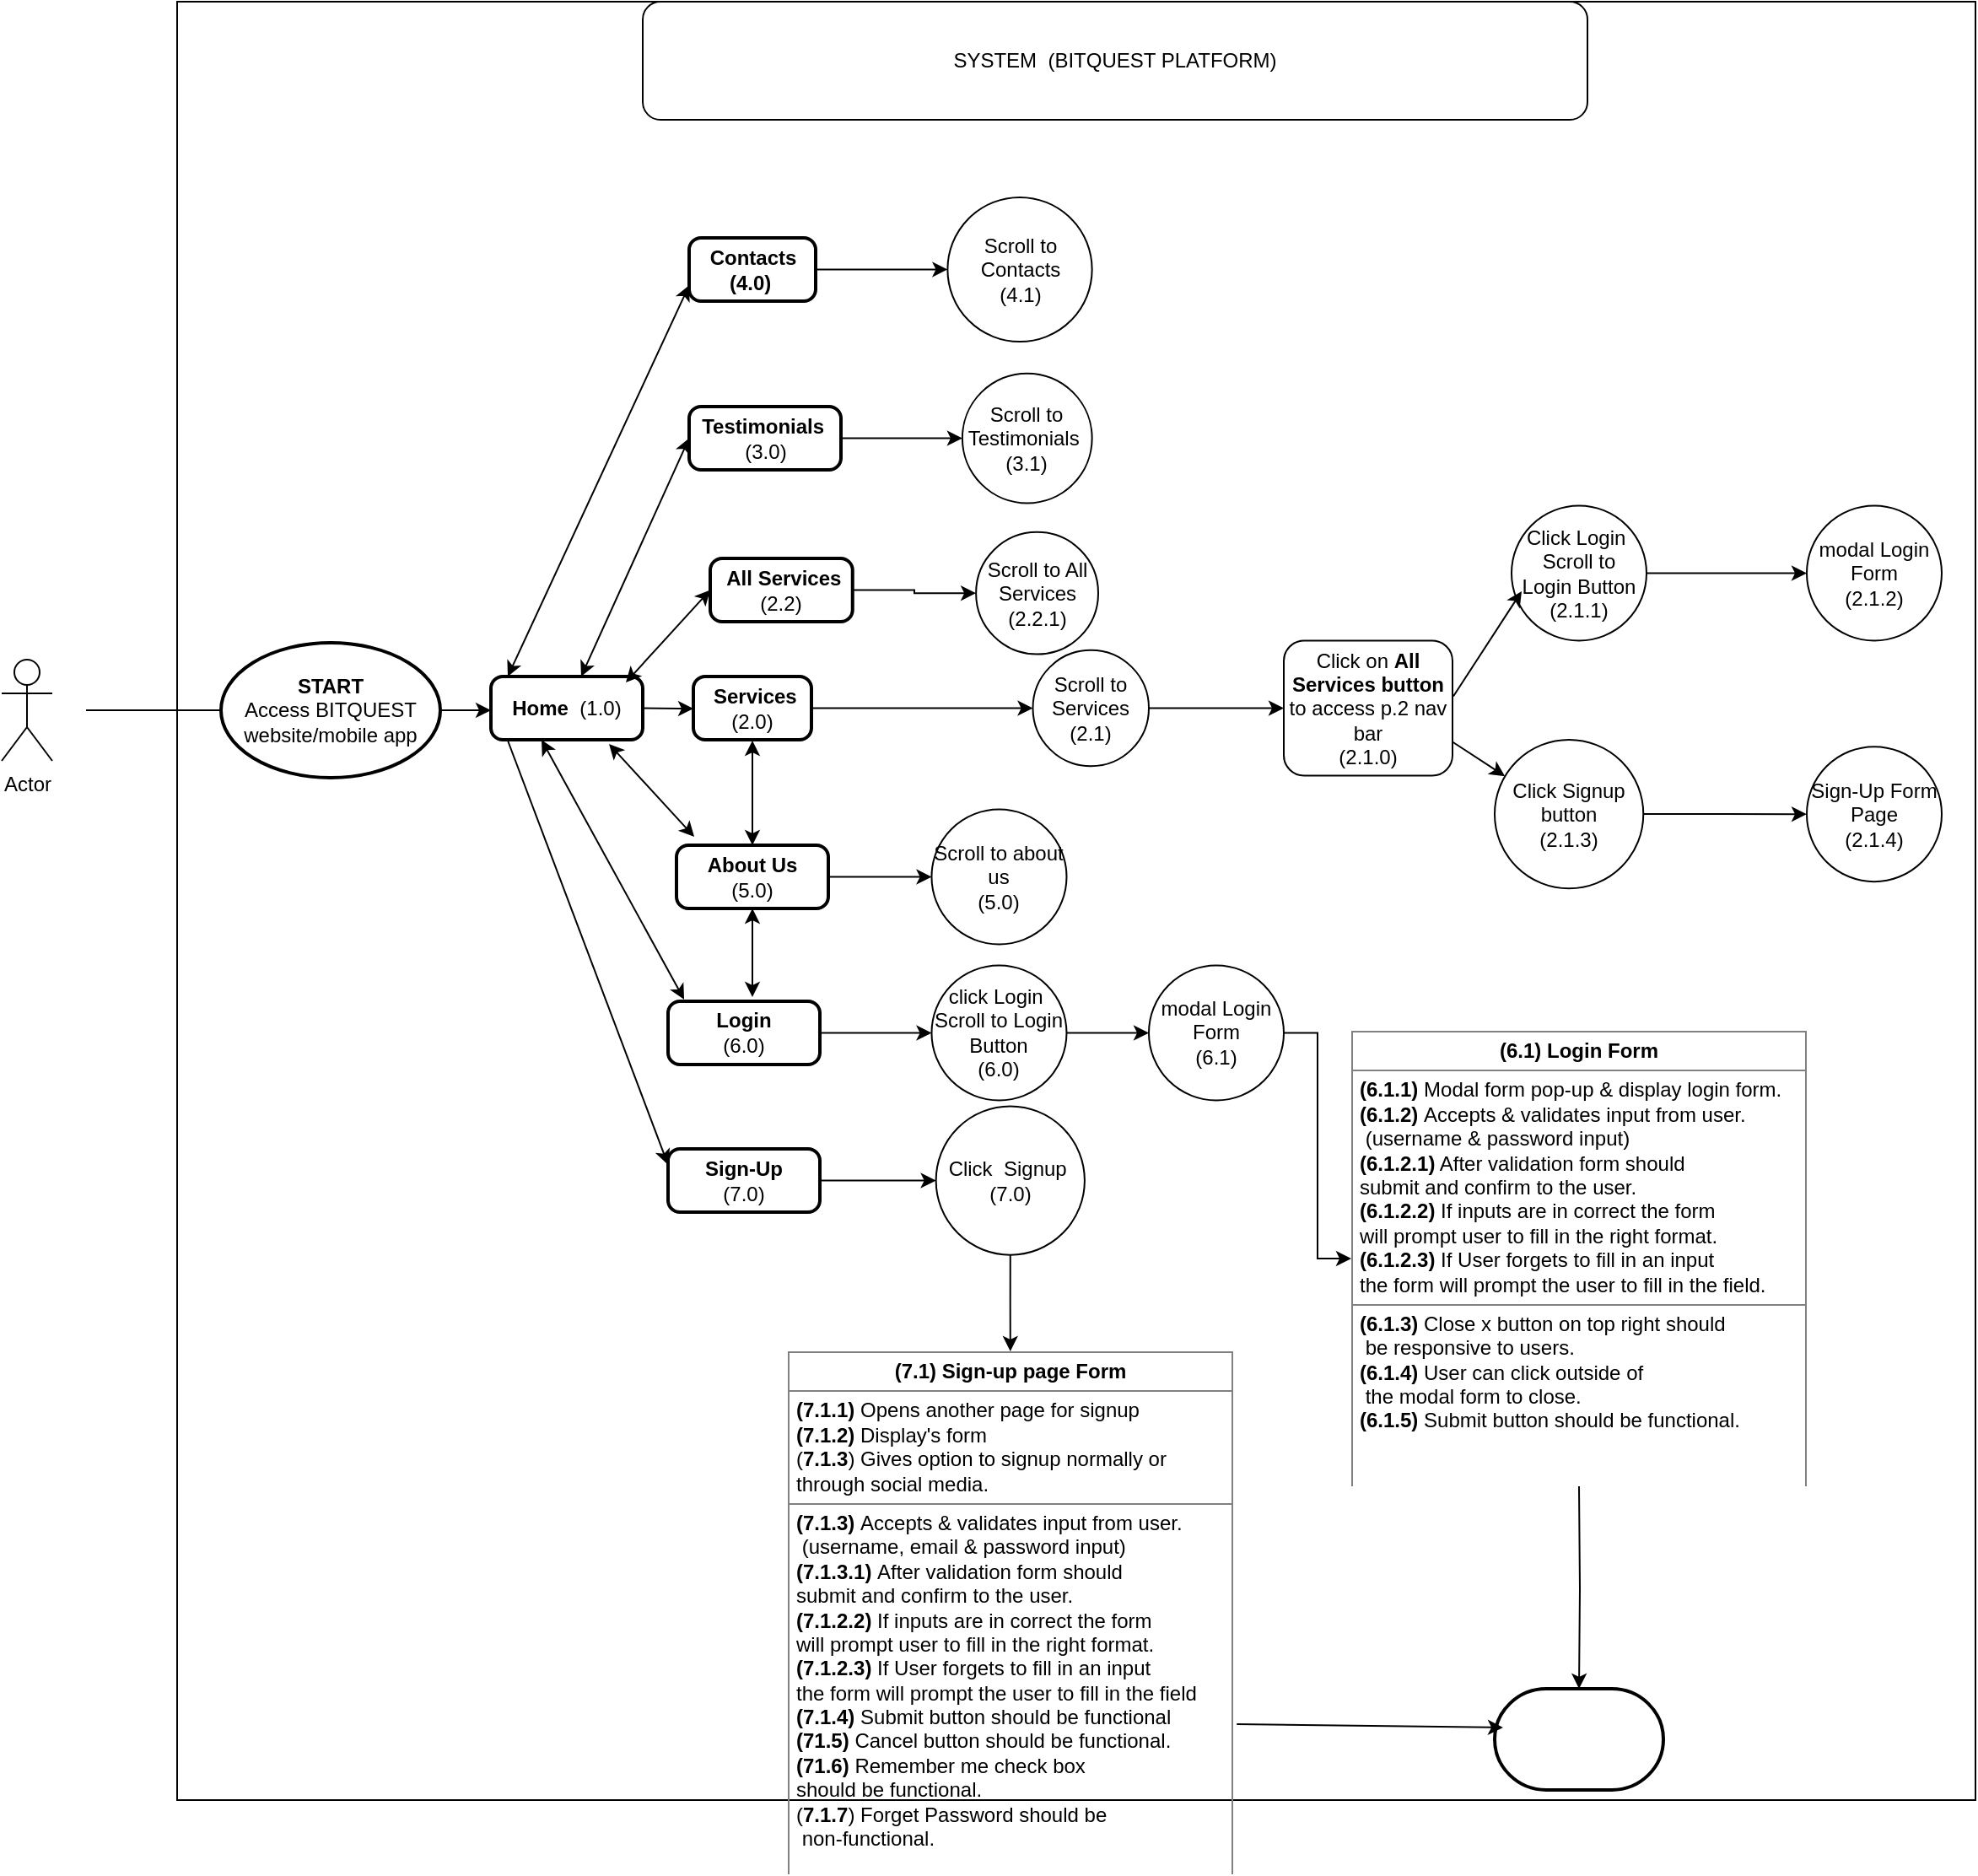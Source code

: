<mxfile version="13.9.9" type="device"><diagram id="Q0UXTqGBRR1wrhQjAFEK" name="Page-1"><mxGraphModel dx="1097" dy="1742" grid="1" gridSize="10" guides="1" tooltips="1" connect="1" arrows="1" fold="1" page="1" pageScale="1" pageWidth="850" pageHeight="1100" math="0" shadow="0"><root><mxCell id="0"/><mxCell id="1" parent="0"/><mxCell id="QgB1caCgDZHDh4oZVMR8-1" value="" style="whiteSpace=wrap;html=1;aspect=fixed;" parent="1" vertex="1"><mxGeometry x="134" y="-40" width="1066" height="1066" as="geometry"/></mxCell><mxCell id="QgB1caCgDZHDh4oZVMR8-3" value="SYSTEM&amp;nbsp; (BITQUEST PLATFORM)" style="rounded=1;whiteSpace=wrap;html=1;" parent="1" vertex="1"><mxGeometry x="410" y="-40" width="560" height="70" as="geometry"/></mxCell><mxCell id="QgB1caCgDZHDh4oZVMR8-4" value="Actor" style="shape=umlActor;verticalLabelPosition=bottom;verticalAlign=top;html=1;outlineConnect=0;" parent="1" vertex="1"><mxGeometry x="30" y="350" width="30" height="60" as="geometry"/></mxCell><mxCell id="QgB1caCgDZHDh4oZVMR8-26" value="" style="edgeStyle=orthogonalEdgeStyle;rounded=0;orthogonalLoop=1;jettySize=auto;html=1;" parent="1" source="QgB1caCgDZHDh4oZVMR8-6" edge="1"><mxGeometry relative="1" as="geometry"><mxPoint x="320" y="380" as="targetPoint"/></mxGeometry></mxCell><mxCell id="QgB1caCgDZHDh4oZVMR8-6" value="&lt;b&gt;START&lt;/b&gt;&lt;br&gt;Access BITQUEST website/mobile app" style="strokeWidth=2;html=1;shape=mxgraph.flowchart.start_1;whiteSpace=wrap;" parent="1" vertex="1"><mxGeometry x="160" y="340" width="130" height="80" as="geometry"/></mxCell><mxCell id="QgB1caCgDZHDh4oZVMR8-8" value="" style="endArrow=none;html=1;" parent="1" edge="1"><mxGeometry width="50" height="50" relative="1" as="geometry"><mxPoint x="80" y="380" as="sourcePoint"/><mxPoint x="160" y="380" as="targetPoint"/></mxGeometry></mxCell><mxCell id="QgB1caCgDZHDh4oZVMR8-36" value="" style="edgeStyle=orthogonalEdgeStyle;rounded=0;orthogonalLoop=1;jettySize=auto;html=1;" parent="1" source="QgB1caCgDZHDh4oZVMR8-15" target="QgB1caCgDZHDh4oZVMR8-20" edge="1"><mxGeometry relative="1" as="geometry"/></mxCell><mxCell id="QgB1caCgDZHDh4oZVMR8-15" value="&amp;nbsp;&lt;b&gt;Services&lt;/b&gt;&lt;br&gt;(2.0)" style="rounded=1;whiteSpace=wrap;html=1;absoluteArcSize=1;arcSize=14;strokeWidth=2;" parent="1" vertex="1"><mxGeometry x="440" y="360" width="70" height="37.5" as="geometry"/></mxCell><mxCell id="QgB1caCgDZHDh4oZVMR8-16" style="edgeStyle=orthogonalEdgeStyle;rounded=0;orthogonalLoop=1;jettySize=auto;html=1;exitX=0.5;exitY=1;exitDx=0;exitDy=0;" parent="1" edge="1"><mxGeometry relative="1" as="geometry"><mxPoint x="340" y="390" as="sourcePoint"/><mxPoint x="340" y="390" as="targetPoint"/></mxGeometry></mxCell><mxCell id="89Au_dJBylauEGrPo3Uz-10" value="" style="edgeStyle=orthogonalEdgeStyle;rounded=0;orthogonalLoop=1;jettySize=auto;html=1;" parent="1" source="QgB1caCgDZHDh4oZVMR8-18" target="QgB1caCgDZHDh4oZVMR8-50" edge="1"><mxGeometry relative="1" as="geometry"/></mxCell><mxCell id="QgB1caCgDZHDh4oZVMR8-18" value="&lt;b&gt;About Us&lt;/b&gt;&lt;br&gt;(5.0)" style="rounded=1;whiteSpace=wrap;html=1;absoluteArcSize=1;arcSize=14;strokeWidth=2;" parent="1" vertex="1"><mxGeometry x="430" y="460" width="90" height="37.5" as="geometry"/></mxCell><mxCell id="QgB1caCgDZHDh4oZVMR8-19" value="&lt;b&gt;Home&amp;nbsp; &lt;/b&gt;(1.0)" style="rounded=1;whiteSpace=wrap;html=1;absoluteArcSize=1;arcSize=14;strokeWidth=2;" parent="1" vertex="1"><mxGeometry x="320" y="360" width="90" height="37.5" as="geometry"/></mxCell><mxCell id="89Au_dJBylauEGrPo3Uz-34" value="" style="edgeStyle=orthogonalEdgeStyle;rounded=0;orthogonalLoop=1;jettySize=auto;html=1;entryX=0;entryY=0.5;entryDx=0;entryDy=0;" parent="1" source="QgB1caCgDZHDh4oZVMR8-20" edge="1" target="89Au_dJBylauEGrPo3Uz-35"><mxGeometry relative="1" as="geometry"><mxPoint x="730.63" y="378.75" as="targetPoint"/></mxGeometry></mxCell><mxCell id="QgB1caCgDZHDh4oZVMR8-20" value="Scroll to Services&lt;br&gt;(2.1)" style="ellipse;whiteSpace=wrap;html=1;aspect=fixed;" parent="1" vertex="1"><mxGeometry x="641.25" y="344.38" width="68.75" height="68.75" as="geometry"/></mxCell><mxCell id="QgB1caCgDZHDh4oZVMR8-28" value="" style="endArrow=classic;html=1;exitX=1;exitY=0.5;exitDx=0;exitDy=0;" parent="1" source="QgB1caCgDZHDh4oZVMR8-19" edge="1"><mxGeometry width="50" height="50" relative="1" as="geometry"><mxPoint x="410" y="400" as="sourcePoint"/><mxPoint x="440" y="379" as="targetPoint"/><Array as="points"><mxPoint x="430" y="379"/></Array></mxGeometry></mxCell><mxCell id="QgB1caCgDZHDh4oZVMR8-50" value="Scroll to about us&lt;br&gt;(5.0)" style="ellipse;whiteSpace=wrap;html=1;aspect=fixed;" parent="1" vertex="1"><mxGeometry x="581.24" y="438.75" width="80" height="80" as="geometry"/></mxCell><mxCell id="89Au_dJBylauEGrPo3Uz-53" value="" style="edgeStyle=orthogonalEdgeStyle;rounded=0;orthogonalLoop=1;jettySize=auto;html=1;" parent="1" target="QgB1caCgDZHDh4oZVMR8-64" edge="1"><mxGeometry relative="1" as="geometry"><mxPoint x="965" y="840" as="sourcePoint"/></mxGeometry></mxCell><mxCell id="QgB1caCgDZHDh4oZVMR8-57" value="&lt;table border=&quot;1&quot; width=&quot;100%&quot; cellpadding=&quot;4&quot; style=&quot;width: 100% ; height: 100% ; border-collapse: collapse&quot;&gt;&lt;tbody&gt;&lt;tr&gt;&lt;th align=&quot;center&quot;&gt;(6.1) Login Form&lt;/th&gt;&lt;/tr&gt;&lt;tr&gt;&lt;td&gt;&lt;b&gt;(6.1.1)&lt;/b&gt;&amp;nbsp;Modal form pop-up &amp;amp; display login form.&amp;nbsp;&lt;br&gt;&lt;b&gt;(6.1.2) &lt;/b&gt;Accepts &amp;amp;&lt;b&gt;&amp;nbsp;&lt;/b&gt;validates input from user.&lt;br&gt;&amp;nbsp;(username &amp;amp; password input)&lt;br&gt;&lt;b&gt;(6.1.2.1)&lt;/b&gt; After validation form should &lt;br&gt;submit and confirm to the user.&lt;br&gt;&lt;b&gt;(6.1.2.2)&lt;/b&gt;&amp;nbsp;If inputs are in correct the form&lt;br&gt;will prompt user to fill in the right format.&lt;br&gt;&lt;b&gt;(6.1.2.3)&lt;/b&gt;&amp;nbsp;If User forgets to fill in an input&lt;br&gt;the form will prompt the user to fill in the field.&lt;/td&gt;&lt;/tr&gt;&lt;tr&gt;&lt;td&gt;&lt;b&gt;(6.1.3) &lt;/b&gt;Close x button on top right&lt;b&gt;&amp;nbsp;&lt;/b&gt;should&lt;br&gt;&amp;nbsp;be responsive to users.&lt;br&gt;&lt;b&gt;(6.1.4) &lt;/b&gt;User can click outside of&lt;br&gt;&amp;nbsp;the modal form to close.&lt;br&gt;&lt;b&gt;(6.1.5)&lt;/b&gt; Submit button should be functional.&lt;br&gt;&lt;br&gt;&lt;br&gt;&lt;/td&gt;&lt;/tr&gt;&lt;/tbody&gt;&lt;/table&gt;" style="text;html=1;strokeColor=none;fillColor=none;overflow=fill;" parent="1" vertex="1"><mxGeometry x="830" y="570" width="270" height="270" as="geometry"/></mxCell><mxCell id="QgB1caCgDZHDh4oZVMR8-60" value="Scroll to Contacts&lt;br&gt;(4.1)" style="ellipse;whiteSpace=wrap;html=1;aspect=fixed;" parent="1" vertex="1"><mxGeometry x="590.7" y="75.94" width="85.62" height="85.62" as="geometry"/></mxCell><mxCell id="QgB1caCgDZHDh4oZVMR8-62" value="Scroll to Testimonials&amp;nbsp;&lt;br&gt;(3.1)" style="ellipse;whiteSpace=wrap;html=1;aspect=fixed;" parent="1" vertex="1"><mxGeometry x="599.45" y="180.32" width="76.87" height="76.87" as="geometry"/></mxCell><mxCell id="QgB1caCgDZHDh4oZVMR8-64" value="" style="strokeWidth=2;html=1;shape=mxgraph.flowchart.terminator;whiteSpace=wrap;" parent="1" vertex="1"><mxGeometry x="915" y="960" width="100" height="60" as="geometry"/></mxCell><mxCell id="QgB1caCgDZHDh4oZVMR8-70" value="&lt;table border=&quot;1&quot; width=&quot;100%&quot; cellpadding=&quot;4&quot; style=&quot;width: 100% ; height: 100% ; border-collapse: collapse&quot;&gt;&lt;tbody&gt;&lt;tr&gt;&lt;th align=&quot;center&quot;&gt;(7.1) Sign-up page Form&lt;/th&gt;&lt;/tr&gt;&lt;tr&gt;&lt;td&gt;&lt;b&gt;(7.1.1)&lt;/b&gt;&amp;nbsp;Opens another page for signup&lt;br&gt;&lt;b&gt;(7.1.2) &lt;/b&gt;Display's form&lt;br&gt;(&lt;b&gt;7.1.3&lt;/b&gt;) Gives option to signup normally or &lt;br&gt;through social media.&amp;nbsp;&lt;/td&gt;&lt;/tr&gt;&lt;tr&gt;&lt;td&gt;&lt;b&gt;(7.1.3)&amp;nbsp;&lt;/b&gt;Accepts &amp;amp;&lt;b&gt;&amp;nbsp;&lt;/b&gt;validates input from user.&lt;br&gt;&amp;nbsp;(username, email &amp;amp; password input)&lt;br&gt;&lt;b&gt;(7.1.3.1)&lt;/b&gt;&amp;nbsp;After validation form should&amp;nbsp;&lt;br&gt;submit and confirm to the user.&lt;br&gt;&lt;b&gt;(7.1.2.2)&lt;/b&gt;&amp;nbsp;If inputs are in correct the form&lt;br&gt;will prompt user to fill in the right format.&lt;br&gt;&lt;b&gt;(7.1.2.3)&lt;/b&gt;&amp;nbsp;If User forgets to fill in an input&lt;br&gt;the form will prompt the user to fill in the field&lt;br&gt;&lt;b&gt;(7.1.4)&lt;/b&gt;&amp;nbsp;Submit button should be functional&lt;br&gt;&lt;b&gt;(71.5)&lt;/b&gt;&amp;nbsp;Cancel button should be functional.&lt;br&gt;&lt;b&gt;(71.6)&lt;/b&gt;&amp;nbsp;Remember me check box&lt;br&gt;should be functional.&lt;br&gt;(&lt;b&gt;7.1.7&lt;/b&gt;) Forget Password should be&lt;br&gt;&amp;nbsp;non-functional.&lt;br&gt;&lt;br&gt;&lt;/td&gt;&lt;/tr&gt;&lt;/tbody&gt;&lt;/table&gt;" style="text;html=1;strokeColor=none;fillColor=none;overflow=fill;" parent="1" vertex="1"><mxGeometry x="495.77" y="760" width="264.23" height="310" as="geometry"/></mxCell><mxCell id="89Au_dJBylauEGrPo3Uz-11" value="" style="edgeStyle=orthogonalEdgeStyle;rounded=0;orthogonalLoop=1;jettySize=auto;html=1;" parent="1" source="tH6yWXvuAOH6V5Dd0NF3-1" target="QgB1caCgDZHDh4oZVMR8-60" edge="1"><mxGeometry relative="1" as="geometry"/></mxCell><mxCell id="tH6yWXvuAOH6V5Dd0NF3-1" value="&lt;b&gt;Contacts&lt;br&gt;(4.0)&amp;nbsp;&lt;/b&gt;" style="rounded=1;whiteSpace=wrap;html=1;absoluteArcSize=1;arcSize=14;strokeWidth=2;" parent="1" vertex="1"><mxGeometry x="437.5" y="100" width="75" height="37.5" as="geometry"/></mxCell><mxCell id="89Au_dJBylauEGrPo3Uz-12" value="" style="edgeStyle=orthogonalEdgeStyle;rounded=0;orthogonalLoop=1;jettySize=auto;html=1;" parent="1" source="89Au_dJBylauEGrPo3Uz-1" target="QgB1caCgDZHDh4oZVMR8-62" edge="1"><mxGeometry relative="1" as="geometry"/></mxCell><mxCell id="89Au_dJBylauEGrPo3Uz-1" value="&lt;b&gt;Testimonials&amp;nbsp;&lt;/b&gt;&lt;br&gt;(3.0)" style="rounded=1;whiteSpace=wrap;html=1;absoluteArcSize=1;arcSize=14;strokeWidth=2;" parent="1" vertex="1"><mxGeometry x="437.5" y="200" width="90" height="37.5" as="geometry"/></mxCell><mxCell id="89Au_dJBylauEGrPo3Uz-13" value="" style="edgeStyle=orthogonalEdgeStyle;rounded=0;orthogonalLoop=1;jettySize=auto;html=1;" parent="1" source="89Au_dJBylauEGrPo3Uz-3" target="89Au_dJBylauEGrPo3Uz-7" edge="1"><mxGeometry relative="1" as="geometry"/></mxCell><mxCell id="89Au_dJBylauEGrPo3Uz-3" value="&lt;b&gt;Login&lt;/b&gt;&lt;br&gt;(6.0)" style="rounded=1;whiteSpace=wrap;html=1;absoluteArcSize=1;arcSize=14;strokeWidth=2;" parent="1" vertex="1"><mxGeometry x="425" y="552.5" width="90" height="37.5" as="geometry"/></mxCell><mxCell id="89Au_dJBylauEGrPo3Uz-9" value="" style="edgeStyle=orthogonalEdgeStyle;rounded=0;orthogonalLoop=1;jettySize=auto;html=1;" parent="1" source="89Au_dJBylauEGrPo3Uz-4" target="89Au_dJBylauEGrPo3Uz-8" edge="1"><mxGeometry relative="1" as="geometry"/></mxCell><mxCell id="89Au_dJBylauEGrPo3Uz-4" value="&lt;b&gt;Sign-Up&lt;/b&gt;&lt;br&gt;(7.0)" style="rounded=1;whiteSpace=wrap;html=1;absoluteArcSize=1;arcSize=14;strokeWidth=2;" parent="1" vertex="1"><mxGeometry x="425" y="640" width="90" height="37.5" as="geometry"/></mxCell><mxCell id="89Au_dJBylauEGrPo3Uz-38" value="" style="edgeStyle=orthogonalEdgeStyle;rounded=0;orthogonalLoop=1;jettySize=auto;html=1;" parent="1" source="89Au_dJBylauEGrPo3Uz-7" target="89Au_dJBylauEGrPo3Uz-37" edge="1"><mxGeometry relative="1" as="geometry"/></mxCell><mxCell id="89Au_dJBylauEGrPo3Uz-7" value="click Login&amp;nbsp;&lt;br&gt;Scroll to Login Button&lt;br&gt;(6.0)" style="ellipse;whiteSpace=wrap;html=1;aspect=fixed;" parent="1" vertex="1"><mxGeometry x="581.24" y="531.25" width="80" height="80" as="geometry"/></mxCell><mxCell id="89Au_dJBylauEGrPo3Uz-31" value="" style="edgeStyle=orthogonalEdgeStyle;rounded=0;orthogonalLoop=1;jettySize=auto;html=1;" parent="1" source="89Au_dJBylauEGrPo3Uz-8" target="QgB1caCgDZHDh4oZVMR8-70" edge="1"><mxGeometry relative="1" as="geometry"/></mxCell><mxCell id="89Au_dJBylauEGrPo3Uz-8" value="Click&amp;nbsp; Signup&amp;nbsp;&lt;br&gt;(7.0)" style="ellipse;whiteSpace=wrap;html=1;aspect=fixed;" parent="1" vertex="1"><mxGeometry x="583.82" y="614.69" width="88.13" height="88.13" as="geometry"/></mxCell><mxCell id="89Au_dJBylauEGrPo3Uz-16" value="" style="endArrow=classic;startArrow=classic;html=1;exitX=0.5;exitY=0;exitDx=0;exitDy=0;" parent="1" source="QgB1caCgDZHDh4oZVMR8-18" edge="1"><mxGeometry width="50" height="50" relative="1" as="geometry"><mxPoint x="430" y="447.5" as="sourcePoint"/><mxPoint x="475" y="398" as="targetPoint"/></mxGeometry></mxCell><mxCell id="89Au_dJBylauEGrPo3Uz-18" value="" style="endArrow=classic;startArrow=classic;html=1;entryX=0.5;entryY=1;entryDx=0;entryDy=0;" parent="1" target="QgB1caCgDZHDh4oZVMR8-18" edge="1"><mxGeometry width="50" height="50" relative="1" as="geometry"><mxPoint x="475" y="550" as="sourcePoint"/><mxPoint x="474.5" y="497.5" as="targetPoint"/></mxGeometry></mxCell><mxCell id="89Au_dJBylauEGrPo3Uz-23" value="" style="endArrow=classic;startArrow=classic;html=1;exitX=0.117;exitY=-0.133;exitDx=0;exitDy=0;exitPerimeter=0;" parent="1" source="QgB1caCgDZHDh4oZVMR8-18" edge="1"><mxGeometry width="50" height="50" relative="1" as="geometry"><mxPoint x="340" y="450" as="sourcePoint"/><mxPoint x="390" y="400" as="targetPoint"/></mxGeometry></mxCell><mxCell id="89Au_dJBylauEGrPo3Uz-24" value="" style="endArrow=classic;startArrow=classic;html=1;exitX=0;exitY=0.5;exitDx=0;exitDy=0;" parent="1" source="89Au_dJBylauEGrPo3Uz-1" target="QgB1caCgDZHDh4oZVMR8-19" edge="1"><mxGeometry width="50" height="50" relative="1" as="geometry"><mxPoint x="450.53" y="465.013" as="sourcePoint"/><mxPoint x="400" y="410" as="targetPoint"/></mxGeometry></mxCell><mxCell id="89Au_dJBylauEGrPo3Uz-27" value="" style="endArrow=classic;startArrow=classic;html=1;entryX=0;entryY=0.75;entryDx=0;entryDy=0;" parent="1" target="tH6yWXvuAOH6V5Dd0NF3-1" edge="1"><mxGeometry width="50" height="50" relative="1" as="geometry"><mxPoint x="330" y="360" as="sourcePoint"/><mxPoint x="210" y="207.5" as="targetPoint"/></mxGeometry></mxCell><mxCell id="89Au_dJBylauEGrPo3Uz-28" value="" style="endArrow=classic;startArrow=classic;html=1;exitX=0.106;exitY=-0.027;exitDx=0;exitDy=0;exitPerimeter=0;" parent="1" source="89Au_dJBylauEGrPo3Uz-3" edge="1"><mxGeometry width="50" height="50" relative="1" as="geometry"><mxPoint x="400.53" y="452.513" as="sourcePoint"/><mxPoint x="350" y="397.5" as="targetPoint"/></mxGeometry></mxCell><mxCell id="89Au_dJBylauEGrPo3Uz-30" value="" style="endArrow=classic;html=1;entryX=0;entryY=0.25;entryDx=0;entryDy=0;" parent="1" target="89Au_dJBylauEGrPo3Uz-4" edge="1"><mxGeometry width="50" height="50" relative="1" as="geometry"><mxPoint x="330" y="398" as="sourcePoint"/><mxPoint x="380" y="400" as="targetPoint"/></mxGeometry></mxCell><mxCell id="89Au_dJBylauEGrPo3Uz-35" value="Click on &lt;b&gt;All&lt;/b&gt; &lt;b&gt;Services button&lt;/b&gt; to access p.2 nav bar&lt;br&gt;(2.1.0)" style="rounded=1;whiteSpace=wrap;html=1;" parent="1" vertex="1"><mxGeometry x="790" y="338.75" width="100" height="80" as="geometry"/></mxCell><mxCell id="89Au_dJBylauEGrPo3Uz-40" value="" style="edgeStyle=orthogonalEdgeStyle;rounded=0;orthogonalLoop=1;jettySize=auto;html=1;" parent="1" source="89Au_dJBylauEGrPo3Uz-37" target="QgB1caCgDZHDh4oZVMR8-57" edge="1"><mxGeometry relative="1" as="geometry"/></mxCell><mxCell id="89Au_dJBylauEGrPo3Uz-37" value="modal Login Form&lt;br&gt;(6.1)" style="ellipse;whiteSpace=wrap;html=1;aspect=fixed;" parent="1" vertex="1"><mxGeometry x="710" y="531.25" width="80" height="80" as="geometry"/></mxCell><mxCell id="89Au_dJBylauEGrPo3Uz-42" value="modal Login Form&lt;br&gt;(2.1.2)" style="ellipse;whiteSpace=wrap;html=1;aspect=fixed;" parent="1" vertex="1"><mxGeometry x="1100" y="258.75" width="80" height="80" as="geometry"/></mxCell><mxCell id="89Au_dJBylauEGrPo3Uz-43" value="Sign-Up Form&lt;br&gt;Page&lt;br&gt;(2.1.4)" style="ellipse;whiteSpace=wrap;html=1;aspect=fixed;" parent="1" vertex="1"><mxGeometry x="1100" y="401.57" width="80" height="80" as="geometry"/></mxCell><mxCell id="89Au_dJBylauEGrPo3Uz-48" value="" style="edgeStyle=orthogonalEdgeStyle;rounded=0;orthogonalLoop=1;jettySize=auto;html=1;" parent="1" source="89Au_dJBylauEGrPo3Uz-44" target="89Au_dJBylauEGrPo3Uz-42" edge="1"><mxGeometry relative="1" as="geometry"/></mxCell><mxCell id="89Au_dJBylauEGrPo3Uz-44" value="Click Login&amp;nbsp;&lt;br&gt;Scroll to&lt;br&gt;Login Button&lt;br&gt;(2.1.1)" style="ellipse;whiteSpace=wrap;html=1;aspect=fixed;" parent="1" vertex="1"><mxGeometry x="925" y="258.75" width="80" height="80" as="geometry"/></mxCell><mxCell id="89Au_dJBylauEGrPo3Uz-50" value="" style="edgeStyle=orthogonalEdgeStyle;rounded=0;orthogonalLoop=1;jettySize=auto;html=1;" parent="1" source="89Au_dJBylauEGrPo3Uz-45" target="89Au_dJBylauEGrPo3Uz-43" edge="1"><mxGeometry relative="1" as="geometry"/></mxCell><mxCell id="89Au_dJBylauEGrPo3Uz-45" value="&amp;nbsp;Click Signup&amp;nbsp;&lt;br&gt;button&lt;br&gt;(2.1.3)" style="ellipse;whiteSpace=wrap;html=1;aspect=fixed;" parent="1" vertex="1"><mxGeometry x="915" y="397.5" width="88.13" height="88.13" as="geometry"/></mxCell><mxCell id="89Au_dJBylauEGrPo3Uz-46" value="" style="endArrow=classic;html=1;exitX=1.005;exitY=0.413;exitDx=0;exitDy=0;exitPerimeter=0;entryX=0.075;entryY=0.634;entryDx=0;entryDy=0;entryPerimeter=0;" parent="1" source="89Au_dJBylauEGrPo3Uz-35" edge="1" target="89Au_dJBylauEGrPo3Uz-44"><mxGeometry width="50" height="50" relative="1" as="geometry"><mxPoint x="820" y="360" as="sourcePoint"/><mxPoint x="860" y="320" as="targetPoint"/></mxGeometry></mxCell><mxCell id="89Au_dJBylauEGrPo3Uz-47" value="" style="endArrow=classic;html=1;entryX=0.069;entryY=0.245;entryDx=0;entryDy=0;entryPerimeter=0;exitX=1;exitY=0.75;exitDx=0;exitDy=0;" parent="1" source="89Au_dJBylauEGrPo3Uz-35" target="89Au_dJBylauEGrPo3Uz-45" edge="1"><mxGeometry width="50" height="50" relative="1" as="geometry"><mxPoint x="830" y="370" as="sourcePoint"/><mxPoint x="870" y="330" as="targetPoint"/></mxGeometry></mxCell><mxCell id="89Au_dJBylauEGrPo3Uz-55" value="" style="endArrow=classic;html=1;exitX=1.008;exitY=0.713;exitDx=0;exitDy=0;exitPerimeter=0;" parent="1" source="QgB1caCgDZHDh4oZVMR8-70" edge="1"><mxGeometry width="50" height="50" relative="1" as="geometry"><mxPoint x="760" y="1010" as="sourcePoint"/><mxPoint x="920" y="983" as="targetPoint"/></mxGeometry></mxCell><mxCell id="cDnxetlAngVN8Lfpz-fb-6" value="" style="edgeStyle=orthogonalEdgeStyle;rounded=0;orthogonalLoop=1;jettySize=auto;html=1;" edge="1" parent="1" source="cDnxetlAngVN8Lfpz-fb-1" target="cDnxetlAngVN8Lfpz-fb-3"><mxGeometry relative="1" as="geometry"/></mxCell><mxCell id="cDnxetlAngVN8Lfpz-fb-1" value="&amp;nbsp;&lt;b&gt;All&lt;/b&gt;&amp;nbsp;&lt;b&gt;Services&lt;/b&gt;&lt;br&gt;(2.2)" style="rounded=1;whiteSpace=wrap;html=1;absoluteArcSize=1;arcSize=14;strokeWidth=2;" vertex="1" parent="1"><mxGeometry x="450" y="290" width="84.38" height="37.5" as="geometry"/></mxCell><mxCell id="cDnxetlAngVN8Lfpz-fb-2" value="" style="endArrow=classic;startArrow=classic;html=1;exitX=0.889;exitY=0.093;exitDx=0;exitDy=0;exitPerimeter=0;entryX=0;entryY=0.5;entryDx=0;entryDy=0;" edge="1" parent="1" source="QgB1caCgDZHDh4oZVMR8-19" target="cDnxetlAngVN8Lfpz-fb-1"><mxGeometry width="50" height="50" relative="1" as="geometry"><mxPoint x="540" y="380" as="sourcePoint"/><mxPoint x="550" y="330" as="targetPoint"/></mxGeometry></mxCell><mxCell id="cDnxetlAngVN8Lfpz-fb-3" value="Scroll to All Services&lt;br&gt;(2.2.1)" style="ellipse;whiteSpace=wrap;html=1;aspect=fixed;" vertex="1" parent="1"><mxGeometry x="607.57" y="274.37" width="72.43" height="72.43" as="geometry"/></mxCell></root></mxGraphModel></diagram></mxfile>